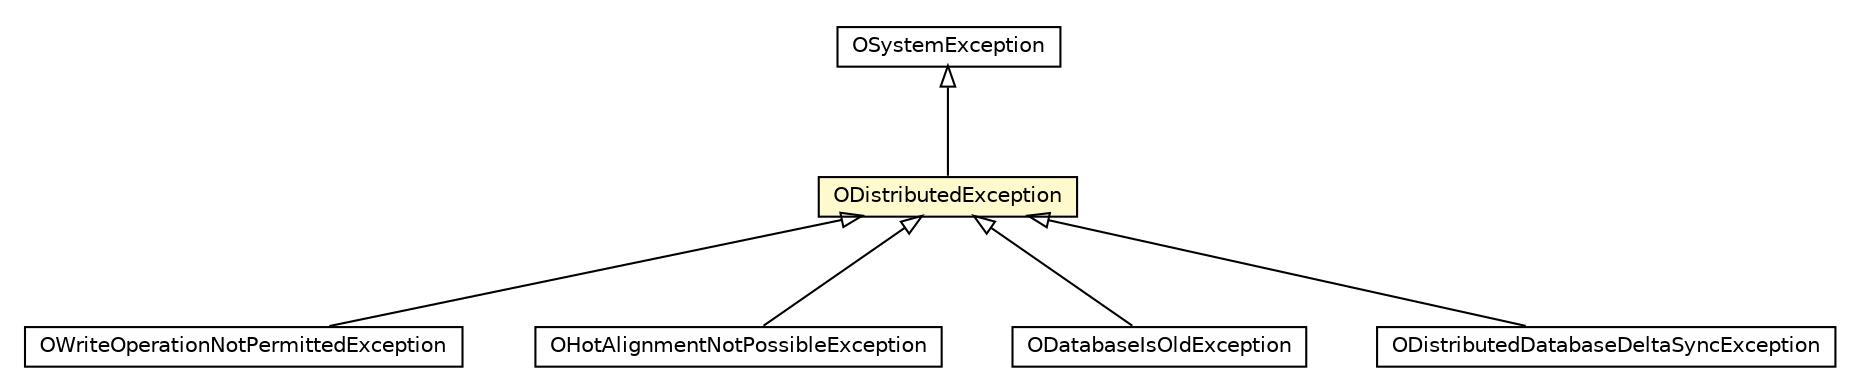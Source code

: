 #!/usr/local/bin/dot
#
# Class diagram 
# Generated by UMLGraph version R5_6-24-gf6e263 (http://www.umlgraph.org/)
#

digraph G {
	edge [fontname="Helvetica",fontsize=10,labelfontname="Helvetica",labelfontsize=10];
	node [fontname="Helvetica",fontsize=10,shape=plaintext];
	nodesep=0.25;
	ranksep=0.5;
	// com.orientechnologies.common.exception.OSystemException
	c2784777 [label=<<table title="com.orientechnologies.common.exception.OSystemException" border="0" cellborder="1" cellspacing="0" cellpadding="2" port="p" href="../../../common/exception/OSystemException.html">
		<tr><td><table border="0" cellspacing="0" cellpadding="1">
<tr><td align="center" balign="center"> OSystemException </td></tr>
		</table></td></tr>
		</table>>, URL="../../../common/exception/OSystemException.html", fontname="Helvetica", fontcolor="black", fontsize=10.0];
	// com.orientechnologies.orient.server.distributed.ODistributedException
	c2786754 [label=<<table title="com.orientechnologies.orient.server.distributed.ODistributedException" border="0" cellborder="1" cellspacing="0" cellpadding="2" port="p" bgcolor="lemonChiffon" href="./ODistributedException.html">
		<tr><td><table border="0" cellspacing="0" cellpadding="1">
<tr><td align="center" balign="center"> ODistributedException </td></tr>
		</table></td></tr>
		</table>>, URL="./ODistributedException.html", fontname="Helvetica", fontcolor="black", fontsize=10.0];
	// com.orientechnologies.orient.server.distributed.OWriteOperationNotPermittedException
	c2786772 [label=<<table title="com.orientechnologies.orient.server.distributed.OWriteOperationNotPermittedException" border="0" cellborder="1" cellspacing="0" cellpadding="2" port="p" href="./OWriteOperationNotPermittedException.html">
		<tr><td><table border="0" cellspacing="0" cellpadding="1">
<tr><td align="center" balign="center"> OWriteOperationNotPermittedException </td></tr>
		</table></td></tr>
		</table>>, URL="./OWriteOperationNotPermittedException.html", fontname="Helvetica", fontcolor="black", fontsize=10.0];
	// com.orientechnologies.orient.server.distributed.OHotAlignmentNotPossibleException
	c2786789 [label=<<table title="com.orientechnologies.orient.server.distributed.OHotAlignmentNotPossibleException" border="0" cellborder="1" cellspacing="0" cellpadding="2" port="p" href="./OHotAlignmentNotPossibleException.html">
		<tr><td><table border="0" cellspacing="0" cellpadding="1">
<tr><td align="center" balign="center"> OHotAlignmentNotPossibleException </td></tr>
		</table></td></tr>
		</table>>, URL="./OHotAlignmentNotPossibleException.html", fontname="Helvetica", fontcolor="black", fontsize=10.0];
	// com.orientechnologies.orient.server.distributed.task.ODatabaseIsOldException
	c2786795 [label=<<table title="com.orientechnologies.orient.server.distributed.task.ODatabaseIsOldException" border="0" cellborder="1" cellspacing="0" cellpadding="2" port="p" href="./task/ODatabaseIsOldException.html">
		<tr><td><table border="0" cellspacing="0" cellpadding="1">
<tr><td align="center" balign="center"> ODatabaseIsOldException </td></tr>
		</table></td></tr>
		</table>>, URL="./task/ODatabaseIsOldException.html", fontname="Helvetica", fontcolor="black", fontsize=10.0];
	// com.orientechnologies.orient.server.distributed.task.ODistributedDatabaseDeltaSyncException
	c2786803 [label=<<table title="com.orientechnologies.orient.server.distributed.task.ODistributedDatabaseDeltaSyncException" border="0" cellborder="1" cellspacing="0" cellpadding="2" port="p" href="./task/ODistributedDatabaseDeltaSyncException.html">
		<tr><td><table border="0" cellspacing="0" cellpadding="1">
<tr><td align="center" balign="center"> ODistributedDatabaseDeltaSyncException </td></tr>
		</table></td></tr>
		</table>>, URL="./task/ODistributedDatabaseDeltaSyncException.html", fontname="Helvetica", fontcolor="black", fontsize=10.0];
	//com.orientechnologies.orient.server.distributed.ODistributedException extends com.orientechnologies.common.exception.OSystemException
	c2784777:p -> c2786754:p [dir=back,arrowtail=empty];
	//com.orientechnologies.orient.server.distributed.OWriteOperationNotPermittedException extends com.orientechnologies.orient.server.distributed.ODistributedException
	c2786754:p -> c2786772:p [dir=back,arrowtail=empty];
	//com.orientechnologies.orient.server.distributed.OHotAlignmentNotPossibleException extends com.orientechnologies.orient.server.distributed.ODistributedException
	c2786754:p -> c2786789:p [dir=back,arrowtail=empty];
	//com.orientechnologies.orient.server.distributed.task.ODatabaseIsOldException extends com.orientechnologies.orient.server.distributed.ODistributedException
	c2786754:p -> c2786795:p [dir=back,arrowtail=empty];
	//com.orientechnologies.orient.server.distributed.task.ODistributedDatabaseDeltaSyncException extends com.orientechnologies.orient.server.distributed.ODistributedException
	c2786754:p -> c2786803:p [dir=back,arrowtail=empty];
}

